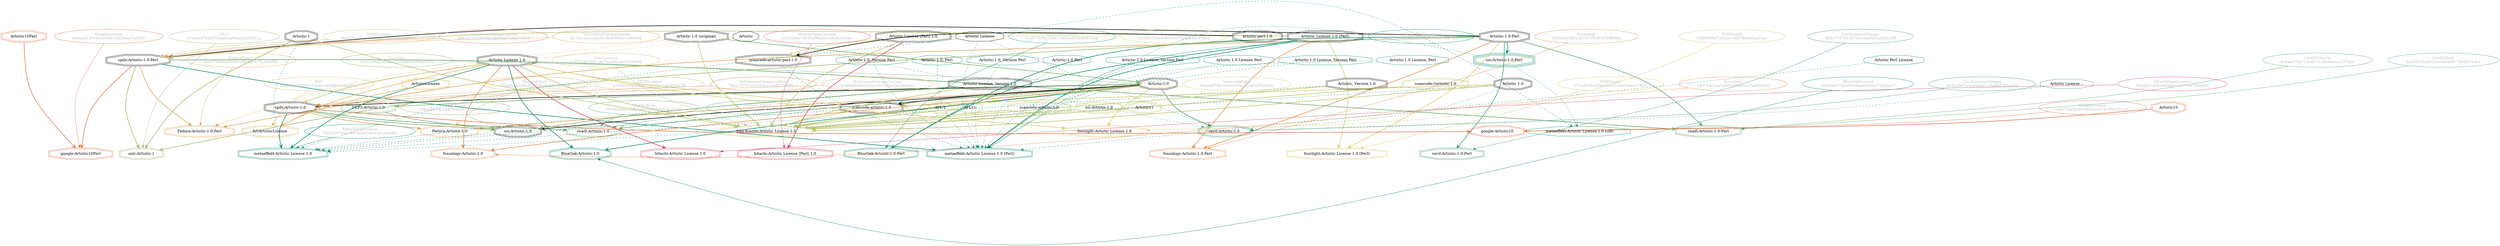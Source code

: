 strict digraph {
    node [shape=box];
    graph [splines=curved];
    317 [label="SPDXLicense\n8da691ea0e67dda5847b45633efb6444"
        ,fontcolor=gray
        ,color="#b8bf62"
        ,fillcolor="beige;1"
        ,shape=ellipse];
    318 [label="spdx:Artistic-1.0-Perl"
        ,shape=doubleoctagon];
    319 [label="Artistic-1.0-Perl"
        ,shape=doubleoctagon];
    320 [label="Artistic License 1.0 (Perl)"
        ,shape=doubleoctagon];
    333 [label="SPDXLicense\n616b853f6db89873d12bc1ab0f3627f9"
        ,fontcolor=gray
        ,color="#b8bf62"
        ,fillcolor="beige;1"
        ,shape=ellipse];
    334 [label="spdx:Artistic-1.0"
        ,shape=doubleoctagon];
    335 [label="Artistic-1.0"
        ,shape=doubleoctagon];
    336 [label="Artistic License 1.0"
        ,shape=doubleoctagon];
    4907 [label="OSILicense\n526ea8653cafb8784b43131c44471c3c"
         ,fontcolor=gray
         ,color="#78ab63"
         ,fillcolor="beige;1"
         ,shape=ellipse];
    4908 [label="osi:Artistic-1.0"
         ,shape=doubleoctagon];
    4909 [label="Artistic License, Version 1.0"
         ,shape=doubleoctagon];
    4910 [label="DEP5:Artistic-1.0"
         ,color="#78ab63"
         ,shape=doubleoctagon];
    5470 [label="GoogleLicense\n54eaee23565d439962cdf2bee51af684"
         ,fontcolor=gray
         ,color="#e06f45"
         ,fillcolor="beige;1"
         ,shape=ellipse];
    5471 [label="google:Artistic10Perl"
         ,color="#e06f45"
         ,shape=doubleoctagon];
    5472 [label=Artistic10Perl
         ,color="#e06f45"
         ,shape=doubleoctagon];
    5473 [label="GoogleLicense\na087baefa4600f606cc3781f8833b147"
         ,fontcolor=gray
         ,color="#e06f45"
         ,fillcolor="beige;1"
         ,shape=ellipse];
    5474 [label="google:Artistic10"
         ,color="#e06f45"
         ,shape=doubleoctagon];
    5475 [label=Artistic10
         ,color="#e06f45"
         ,shape=doubleoctagon];
    5921 [label="FedoraEntry\nab937b86fad00461d91be0b1bca3e999"
         ,fontcolor=gray
         ,color="#e09d4b"
         ,fillcolor="beige;1"
         ,shape=ellipse];
    5922 [label="Fedora:Artistic-1.0-Perl"
         ,color="#e09d4b"
         ,shape=doubleoctagon];
    5923 [label="Artistic 1.0 (original)"
         ,shape=doubleoctagon];
    5924 [label=Artistic
         ,shape=octagon];
    5927 [label="FedoraEntry\n7f2b8b1ad34032ac7f5aeacafe3f8d1b"
         ,fontcolor=gray
         ,color="#e09d4b"
         ,fillcolor="beige;1"
         ,shape=ellipse];
    5928 [label="Fedora:Artistic-1.0"
         ,color="#e09d4b"
         ,shape=doubleoctagon];
    9052 [label="BlueOakCouncil\n0d1f56a07b6964b6de4693b5712a5c57"
         ,fontcolor=gray
         ,color="#00876c"
         ,fillcolor="beige;1"
         ,shape=ellipse];
    9053 [label="BlueOak:Artistic-1.0"
         ,color="#00876c"
         ,shape=doubleoctagon];
    9058 [label="BlueOakCouncil\n0c867fcf5a1eb611d58c48cdc90819ee"
         ,fontcolor=gray
         ,color="#00876c"
         ,fillcolor="beige;1"
         ,shape=ellipse];
    9059 [label="BlueOak:Artistic-1.0-Perl"
         ,color="#00876c"
         ,shape=doubleoctagon];
    9467 [label="OSADLRule\n3a02643befb552ee6500977808275e64"
         ,fontcolor=gray
         ,color="#58a066"
         ,fillcolor="beige;1"
         ,shape=ellipse];
    9468 [label="osadl:Artistic-1.0-Perl"
         ,color="#58a066"
         ,shape=doubleoctagon];
    9470 [label="OSADLRule\n9104b36b13afb7e9d168b84b55fc7c1d"
         ,fontcolor=gray
         ,color="#58a066"
         ,fillcolor="beige;1"
         ,shape=ellipse];
    9471 [label="osadl:Artistic-1.0"
         ,color="#58a066"
         ,shape=doubleoctagon];
    9796 [label="OSADLMatrix\n3eeb5d6c6a48f8ac36e2ab299ff318a9"
         ,fontcolor=gray
         ,color="#58a066"
         ,fillcolor="beige;1"
         ,shape=ellipse];
    9798 [label="OSADLMatrix\n0c6aa670a712b867128684ecca257ebc"
         ,fontcolor=gray
         ,color="#58a066"
         ,fillcolor="beige;1"
         ,shape=ellipse];
    10047 [label="FSF\nfe4318f6458187de8e14dc9b9e5da662"
          ,fontcolor=gray
          ,color="#deb256"
          ,fillcolor="beige;1"
          ,shape=ellipse];
    10048 [label="fsf:ArtisticLicense"
          ,color="#deb256"
          ,shape=doubleoctagon];
    10049 [label=ArtisticLicense
          ,color="#deb256"
          ,shape=doubleoctagon];
    11976 [label="ScancodeData\n62ecd670fcc43c0e52acb2440d762056"
          ,fontcolor=gray
          ,color="#dac767"
          ,fillcolor="beige;1"
          ,shape=ellipse];
    11977 [label="scancode:artistic-1.0"
          ,shape=doubleoctagon];
    11978 [label="Artistic 1.0"
          ,shape=doubleoctagon];
    12010 [label="ScancodeData\n15afb519b66f9e056f7bfa64ee0438dd"
          ,fontcolor=gray
          ,color="#dac767"
          ,fillcolor="beige;1"
          ,shape=ellipse];
    12011 [label="scancode:artistic-perl-1.0"
          ,shape=doubleoctagon];
    12012 [label="artistic-perl-1.0"
          ,shape=doubleoctagon];
    12013 [label="Artistic License (Perl) 1.0"
          ,shape=doubleoctagon];
    25868 [label="OSLC\nf7aede4762427bba9ea09ea4d823912a"
          ,fontcolor=gray
          ,color="#98b561"
          ,fillcolor="beige;1"
          ,shape=ellipse];
    25869 [label="oslc:Artistic-1"
          ,color="#98b561"
          ,shape=doubleoctagon];
    25870 [label="Artistic-1"
          ,shape=doubleoctagon];
    26013 [label="Fossology\nbe6729a1aa7e98e05fda4a17aef55b04"
          ,fontcolor=gray
          ,color="#e18745"
          ,fillcolor="beige;1"
          ,shape=ellipse];
    26014 [label="fossology:Artistic-1.0"
          ,color="#e18745"
          ,shape=doubleoctagon];
    27411 [label="Fossology\n0630d3adff81d470719cf61f7bff60bd"
          ,fontcolor=gray
          ,color="#e18745"
          ,fillcolor="beige;1"
          ,shape=ellipse];
    27412 [label="fossology:Artistic-1.0-Perl"
          ,color="#e18745"
          ,shape=doubleoctagon];
    28505 [label="OrtLicenseCategorization\n78e2c7f757c2363d11cadff4786f8010"
          ,fontcolor=gray
          ,color="#e06f45"
          ,fillcolor="beige;1"
          ,shape=ellipse];
    28506 [label="OrtLicenseCategorization\na48c242c2ef5c9e1d8e5bb73d3e7c529"
          ,fontcolor=gray
          ,color="#e06f45"
          ,fillcolor="beige;1"
          ,shape=ellipse];
    35361 [label="OrtLicenseCategorization\n3c8606608bcb5a52f01639a3d4d6e653"
          ,fontcolor=gray
          ,color="#e09d4b"
          ,fillcolor="beige;1"
          ,shape=ellipse];
    35363 [label="OrtLicenseCategorization\n6c75fe3daccdcd81f8d65f6de1986845"
          ,fontcolor=gray
          ,color="#e09d4b"
          ,fillcolor="beige;1"
          ,shape=ellipse];
    36394 [label="CavilLicenseChange\ndb5a19ef1c4e93a89115affe6263a930"
          ,fontcolor=gray
          ,color="#379469"
          ,fillcolor="beige;1"
          ,shape=ellipse];
    36395 [label="cavil:Artistic-1.0"
          ,color="#379469"
          ,shape=doubleoctagon];
    36396 [label="Artistic License"
          ,shape=octagon];
    36397 [label="Artistic License .."
          ,color="#379469"
          ,shape=octagon];
    36408 [label="CavilLicenseChange\n985e755701d070bc3a08bfcaf422c3ff"
          ,fontcolor=gray
          ,color="#379469"
          ,fillcolor="beige;1"
          ,shape=ellipse];
    36409 [label="cavil:Artistic-1.0-Perl"
          ,color="#379469"
          ,shape=doubleoctagon];
    38389 [label="MetaeffektLicense\n783542f7de2c997408658b43e1ee3e63"
          ,fontcolor=gray
          ,color="#00876c"
          ,fillcolor="beige;1"
          ,shape=ellipse];
    38390 [label="metaeffekt:Artistic License 1.0"
          ,color="#00876c"
          ,shape=doubleoctagon];
    38391 [label="Artistic, Version 1.0"
          ,shape=doubleoctagon];
    38398 [label="metaeffekt:Artistic License 1.0 (cl8)"
          ,color="#00876c"
          ,shape=octagon];
    38408 [label="osi:Artistic-1.0-Perl"
          ,color="#00876c"
          ,shape=tripleoctagon];
    38409 [label="MetaeffektLicense\nb80f7dd6c3ffd8fa53c96302567e479b"
          ,fontcolor=gray
          ,color="#00876c"
          ,fillcolor="beige;1"
          ,shape=ellipse];
    38410 [label="metaeffekt:Artistic License 1.0 (Perl)"
          ,color="#00876c"
          ,shape=doubleoctagon];
    38411 [label="Artistic Perl License"
          ,color="#00876c"
          ,shape=octagon];
    38412 [label="Artistic 1.0, Version Perl"
          ,color="#00876c"
          ,shape=octagon];
    38413 [label="Artistic 1.0, Perl"
          ,color="#00876c"
          ,shape=octagon];
    38414 [label="Artistic-1.0, Version Perl"
          ,color="#00876c"
          ,shape=octagon];
    38415 [label="Artistic-1.0 Perl"
          ,color="#00876c"
          ,shape=octagon];
    38416 [label="Artistic 1.0 License, Version Perl"
          ,color="#00876c"
          ,shape=octagon];
    38417 [label="Artistic 1.0 License Perl"
          ,color="#00876c"
          ,shape=octagon];
    38418 [label="Artistic-1.0 License, Version Perl"
          ,color="#00876c"
          ,shape=octagon];
    38419 [label="Artistic-1.0 License, Perl"
          ,color="#00876c"
          ,shape=octagon];
    50303 [label="FossLicense\n71f711527601cfe7bea805a031fa854b"
          ,fontcolor=gray
          ,color="#b8bf62"
          ,fillcolor="beige;1"
          ,shape=ellipse];
    50304 [label="foss-license:Artistic License 1.0"
          ,color="#b8bf62"
          ,shape=doubleoctagon];
    50305 [label="scancode://artistic-1.0"
          ,color="#b8bf62"
          ,shape=doubleoctagon];
    50306 [label="scancode:artistic-1.0"
          ,color="#b8bf62"
          ,shape=doubleoctagon];
    50307 [label="osi:Artistic-1.0"
          ,color="#b8bf62"
          ,shape=doubleoctagon];
    50308 [label=Artisticv1
          ,color="#b8bf62"
          ,shape=doubleoctagon];
    50309 [label="AFL-1"
          ,color="#b8bf62"
          ,shape=doubleoctagon];
    50310 [label=AFLv1
          ,color="#b8bf62"
          ,shape=doubleoctagon];
    50936 [label="FOSSLight\n0dfd9ff9bf726d1e19b6780ee3ae19ac"
          ,fontcolor=gray
          ,color="#dac767"
          ,fillcolor="beige;1"
          ,shape=ellipse];
    50937 [label="fosslight:Artistic License 1.0 (Perl)"
          ,color="#dac767"
          ,shape=doubleoctagon];
    50938 [label="FOSSLight\n67ca419b42f8e680f2c19a5e6e3e7fa5"
          ,fontcolor=gray
          ,color="#dac767"
          ,fillcolor="beige;1"
          ,shape=ellipse];
    50939 [label="fosslight:Artistic License 1.0"
          ,color="#dac767"
          ,shape=doubleoctagon];
    51954 [label="HitachiOpenLicense\n92cd8e1ac6a6f09a923ac736e76da300"
          ,fontcolor=gray
          ,color="#d43d51"
          ,fillcolor="beige;1"
          ,shape=ellipse];
    51955 [label="hitachi:Artistic License 1.0"
          ,color="#d43d51"
          ,shape=doubleoctagon];
    52283 [label="HitachiOpenLicense\ne2525d8a7455fa5ffbe93166293e5cec"
          ,fontcolor=gray
          ,color="#d43d51"
          ,fillcolor="beige;1"
          ,shape=ellipse];
    52284 [label="hitachi:Artistic License (Perl) 1.0"
          ,color="#d43d51"
          ,shape=doubleoctagon];
    56016 [label="Curation\nc3932d3a216e4a4350da6e656f8a9045"
          ,fontcolor=gray
          ,color="#78ab63"
          ,fillcolor="beige;1"
          ,shape=ellipse];
    317 -> 318 [weight=0.5
               ,color="#b8bf62"];
    318 -> 5471 [style=bold
                ,arrowhead=vee
                ,weight=0.7
                ,color="#e06f45"];
    318 -> 5922 [style=bold
                ,arrowhead=vee
                ,weight=0.7
                ,color="#e09d4b"];
    318 -> 9468 [style=bold
                ,arrowhead=vee
                ,weight=0.7
                ,color="#58a066"];
    318 -> 25869 [style=bold
                 ,arrowhead=vee
                 ,weight=0.7
                 ,color="#98b561"];
    318 -> 38410 [style=bold
                 ,arrowhead=vee
                 ,weight=0.7
                 ,color="#00876c"];
    319 -> 318 [style=bold
               ,arrowhead=vee
               ,weight=0.7];
    319 -> 5922 [style=bold
                ,arrowhead=vee
                ,weight=0.7
                ,color="#e09d4b"];
    319 -> 9059 [style=bold
                ,arrowhead=vee
                ,weight=0.7
                ,color="#00876c"];
    319 -> 9468 [style=bold
                ,arrowhead=vee
                ,weight=0.7
                ,color="#58a066"];
    319 -> 27412 [style=bold
                 ,arrowhead=vee
                 ,weight=0.7
                 ,color="#e18745"];
    319 -> 36409 [style=bold
                 ,arrowhead=vee
                 ,weight=0.7
                 ,color="#379469"];
    319 -> 36409 [style=bold
                 ,arrowhead=vee
                 ,weight=0.7
                 ,color="#379469"];
    319 -> 38408 [style=bold
                 ,arrowhead=vee
                 ,weight=0.7
                 ,color="#00876c"];
    319 -> 50937 [style=bold
                 ,arrowhead=vee
                 ,weight=0.7
                 ,color="#dac767"];
    320 -> 318 [style=bold
               ,arrowhead=vee
               ,weight=0.7
               ,color="#b8bf62"];
    320 -> 9059 [style=bold
                ,arrowhead=vee
                ,weight=0.7
                ,color="#00876c"];
    320 -> 25869 [style=bold
                 ,arrowhead=vee
                 ,weight=0.7
                 ,color="#98b561"];
    320 -> 27412 [style=bold
                 ,arrowhead=vee
                 ,weight=0.7
                 ,color="#e18745"];
    320 -> 38410 [style=bold
                 ,arrowhead=vee
                 ,weight=0.7
                 ,color="#00876c"];
    320 -> 38410 [style=bold
                 ,arrowhead=vee
                 ,weight=0.7
                 ,color="#00876c"];
    320 -> 50937 [style=bold
                 ,arrowhead=vee
                 ,weight=0.7
                 ,color="#dac767"];
    333 -> 334 [weight=0.5
               ,color="#b8bf62"];
    334 -> 4908 [style=bold
                ,arrowhead=vee
                ,weight=0.7
                ,color="#78ab63"];
    334 -> 5474 [style=bold
                ,arrowhead=vee
                ,weight=0.7
                ,color="#e06f45"];
    334 -> 5928 [style=bold
                ,arrowhead=vee
                ,weight=0.7
                ,color="#e09d4b"];
    334 -> 9471 [style=bold
                ,arrowhead=vee
                ,weight=0.7
                ,color="#58a066"];
    334 -> 10048 [style=dashed
                 ,arrowhead=vee
                 ,weight=0.5
                 ,color="#deb256"];
    334 -> 38390 [style=bold
                 ,arrowhead=vee
                 ,weight=0.7
                 ,color="#00876c"];
    335 -> 334 [style=bold
               ,arrowhead=vee
               ,weight=0.7];
    335 -> 4908 [style=bold
                ,arrowhead=vee
                ,weight=0.7];
    335 -> 4910 [style=bold
                ,arrowhead=vee
                ,weight=0.7
                ,color="#78ab63"];
    335 -> 5928 [style=bold
                ,arrowhead=vee
                ,weight=0.7
                ,color="#e09d4b"];
    335 -> 9053 [style=bold
                ,arrowhead=vee
                ,weight=0.7
                ,color="#00876c"];
    335 -> 9471 [style=bold
                ,arrowhead=vee
                ,weight=0.7
                ,color="#58a066"];
    335 -> 11977 [style=bold
                 ,arrowhead=vee
                 ,weight=0.7];
    335 -> 26014 [style=bold
                 ,arrowhead=vee
                 ,weight=0.7
                 ,color="#e18745"];
    335 -> 36395 [style=bold
                 ,arrowhead=vee
                 ,weight=0.7
                 ,color="#379469"];
    335 -> 36395 [style=bold
                 ,arrowhead=vee
                 ,weight=0.7
                 ,color="#379469"];
    335 -> 50304 [style=bold
                 ,arrowhead=vee
                 ,weight=0.7
                 ,color="#b8bf62"];
    335 -> 50939 [style=bold
                 ,arrowhead=vee
                 ,weight=0.7
                 ,color="#dac767"];
    336 -> 334 [style=bold
               ,arrowhead=vee
               ,weight=0.7
               ,color="#b8bf62"];
    336 -> 9053 [style=bold
                ,arrowhead=vee
                ,weight=0.7
                ,color="#00876c"];
    336 -> 10048 [style=bold
                 ,arrowhead=vee
                 ,weight=0.7
                 ,color="#deb256"];
    336 -> 11977 [style=bold
                 ,arrowhead=vee
                 ,weight=0.7
                 ,color="#dac767"];
    336 -> 26014 [style=bold
                 ,arrowhead=vee
                 ,weight=0.7
                 ,color="#e18745"];
    336 -> 38390 [style=bold
                 ,arrowhead=vee
                 ,weight=0.7
                 ,color="#00876c"];
    336 -> 38390 [style=bold
                 ,arrowhead=vee
                 ,weight=0.7
                 ,color="#00876c"];
    336 -> 50304 [style=bold
                 ,arrowhead=vee
                 ,weight=0.7
                 ,color="#b8bf62"];
    336 -> 50939 [style=bold
                 ,arrowhead=vee
                 ,weight=0.7
                 ,color="#dac767"];
    336 -> 51955 [style=bold
                 ,arrowhead=vee
                 ,weight=0.7
                 ,color="#d43d51"];
    4907 -> 4908 [weight=0.5
                 ,color="#78ab63"];
    4908 -> 38390 [style=dashed
                  ,arrowhead=vee
                  ,weight=0.5
                  ,color="#00876c"];
    4909 -> 4908 [style=bold
                 ,arrowhead=vee
                 ,weight=0.7
                 ,color="#78ab63"];
    4909 -> 38390 [style=dashed
                  ,arrowhead=vee
                  ,weight=0.5
                  ,color="#00876c"];
    4909 -> 50304 [style=bold
                  ,arrowhead=vee
                  ,weight=0.7
                  ,color="#b8bf62"];
    4910 -> 4908 [style=bold
                 ,arrowhead=vee
                 ,weight=0.7
                 ,color="#78ab63"];
    5470 -> 5471 [weight=0.5
                 ,color="#e06f45"];
    5472 -> 5471 [style=bold
                 ,arrowhead=vee
                 ,weight=0.7
                 ,color="#e06f45"];
    5473 -> 5474 [weight=0.5
                 ,color="#e06f45"];
    5475 -> 5474 [style=bold
                 ,arrowhead=vee
                 ,weight=0.7
                 ,color="#e06f45"];
    5921 -> 5922 [weight=0.5
                 ,color="#e09d4b"];
    5923 -> 335 [style=bold
                ,arrowhead=vee
                ,weight=0.7
                ,color="#78ab63"];
    5923 -> 5922 [style=dashed
                 ,arrowhead=vee
                 ,weight=0.5
                 ,color="#e09d4b"];
    5923 -> 50304 [style=bold
                  ,arrowhead=vee
                  ,weight=0.7
                  ,color="#b8bf62"];
    5924 -> 5922 [style=dashed
                 ,arrowhead=vee
                 ,weight=0.5
                 ,color="#e09d4b"];
    5924 -> 36395 [style=dashed
                  ,arrowhead=vee
                  ,weight=0.5
                  ,color="#379469"];
    5927 -> 5928 [weight=0.5
                 ,color="#e09d4b"];
    9052 -> 9053 [weight=0.5
                 ,color="#00876c"];
    9058 -> 9059 [weight=0.5
                 ,color="#00876c"];
    9467 -> 9468 [weight=0.5
                 ,color="#58a066"];
    9470 -> 9471 [weight=0.5
                 ,color="#58a066"];
    9796 -> 9471 [weight=0.5
                 ,color="#58a066"];
    9798 -> 9468 [weight=0.5
                 ,color="#58a066"];
    10047 -> 10048 [weight=0.5
                   ,color="#deb256"];
    10049 -> 10048 [style=bold
                   ,arrowhead=vee
                   ,weight=0.7
                   ,color="#deb256"];
    11976 -> 11977 [weight=0.5
                   ,color="#dac767"];
    11977 -> 38390 [style=dashed
                   ,arrowhead=vee
                   ,weight=0.5
                   ,color="#00876c"];
    11977 -> 50304 [style=bold
                   ,arrowhead=vee
                   ,weight=0.7
                   ,color="#b8bf62"];
    11978 -> 11977 [style=bold
                   ,arrowhead=vee
                   ,weight=0.7
                   ,color="#dac767"];
    11978 -> 36395 [style=dashed
                   ,arrowhead=vee
                   ,weight=0.5
                   ,color="#379469"];
    11978 -> 38390 [style=dashed
                   ,arrowhead=vee
                   ,weight=0.5
                   ,color="#00876c"];
    11978 -> 50304 [style=bold
                   ,arrowhead=vee
                   ,weight=0.7
                   ,color="#b8bf62"];
    12010 -> 12011 [weight=0.5
                   ,color="#dac767"];
    12011 -> 38410 [style=dashed
                   ,arrowhead=vee
                   ,weight=0.5
                   ,color="#00876c"];
    12012 -> 12011 [style=bold
                   ,arrowhead=vee
                   ,weight=0.7];
    12013 -> 12011 [style=bold
                   ,arrowhead=vee
                   ,weight=0.7
                   ,color="#dac767"];
    12013 -> 50304 [style=bold
                   ,arrowhead=vee
                   ,weight=0.7
                   ,color="#b8bf62"];
    12013 -> 52284 [style=bold
                   ,arrowhead=vee
                   ,weight=0.7
                   ,color="#d43d51"];
    25868 -> 25869 [weight=0.5
                   ,color="#98b561"];
    25870 -> 25869 [style=bold
                   ,arrowhead=vee
                   ,weight=0.7
                   ,color="#98b561"];
    25870 -> 38390 [style=dashed
                   ,arrowhead=vee
                   ,weight=0.5
                   ,color="#00876c"];
    25870 -> 50304 [style=bold
                   ,arrowhead=vee
                   ,weight=0.7
                   ,color="#b8bf62"];
    26013 -> 26014 [weight=0.5
                   ,color="#e18745"];
    27411 -> 27412 [weight=0.5
                   ,color="#e18745"];
    28505 -> 334 [weight=0.5
                 ,color="#e06f45"];
    28506 -> 318 [weight=0.5
                 ,color="#e06f45"];
    35361 -> 334 [weight=0.5
                 ,color="#e09d4b"];
    35363 -> 318 [weight=0.5
                 ,color="#e09d4b"];
    36394 -> 36395 [weight=0.5
                   ,color="#379469"];
    36396 -> 36395 [style=dashed
                   ,arrowhead=vee
                   ,weight=0.5
                   ,color="#379469"];
    36396 -> 38390 [style=dashed
                   ,arrowhead=vee
                   ,weight=0.5
                   ,color="#00876c"];
    36396 -> 38398 [style=dashed
                   ,arrowhead=vee
                   ,weight=0.5
                   ,color="#00876c"];
    36396 -> 38410 [style=dashed
                   ,arrowhead=vee
                   ,weight=0.5
                   ,color="#00876c"];
    36397 -> 36395 [style=dashed
                   ,arrowhead=vee
                   ,weight=0.5
                   ,color="#379469"];
    36408 -> 36409 [weight=0.5
                   ,color="#379469"];
    38389 -> 38390 [weight=0.5
                   ,color="#00876c"];
    38391 -> 38390 [style=dashed
                   ,arrowhead=vee
                   ,weight=0.5
                   ,color="#00876c"];
    38391 -> 50304 [style=bold
                   ,arrowhead=vee
                   ,weight=0.7
                   ,color="#b8bf62"];
    38408 -> 38398 [style=dashed
                   ,arrowhead=vee
                   ,weight=0.5
                   ,color="#00876c"];
    38408 -> 38410 [style=dashed
                   ,arrowhead=vee
                   ,weight=0.5
                   ,color="#00876c"];
    38409 -> 38410 [weight=0.5
                   ,color="#00876c"];
    38411 -> 38410 [style=dashed
                   ,arrowhead=vee
                   ,weight=0.5
                   ,color="#00876c"];
    38412 -> 38410 [style=dashed
                   ,arrowhead=vee
                   ,weight=0.5
                   ,color="#00876c"];
    38413 -> 38410 [style=dashed
                   ,arrowhead=vee
                   ,weight=0.5
                   ,color="#00876c"];
    38414 -> 38410 [style=dashed
                   ,arrowhead=vee
                   ,weight=0.5
                   ,color="#00876c"];
    38415 -> 38410 [style=dashed
                   ,arrowhead=vee
                   ,weight=0.5
                   ,color="#00876c"];
    38416 -> 38410 [style=dashed
                   ,arrowhead=vee
                   ,weight=0.5
                   ,color="#00876c"];
    38417 -> 38410 [style=dashed
                   ,arrowhead=vee
                   ,weight=0.5
                   ,color="#00876c"];
    38418 -> 38410 [style=dashed
                   ,arrowhead=vee
                   ,weight=0.5
                   ,color="#00876c"];
    38419 -> 38410 [style=dashed
                   ,arrowhead=vee
                   ,weight=0.5
                   ,color="#00876c"];
    50303 -> 50304 [weight=0.5
                   ,color="#b8bf62"];
    50305 -> 50304 [style=bold
                   ,arrowhead=vee
                   ,weight=0.7
                   ,color="#b8bf62"];
    50306 -> 50304 [style=bold
                   ,arrowhead=vee
                   ,weight=0.7
                   ,color="#b8bf62"];
    50307 -> 50304 [style=bold
                   ,arrowhead=vee
                   ,weight=0.7
                   ,color="#b8bf62"];
    50308 -> 50304 [style=bold
                   ,arrowhead=vee
                   ,weight=0.7
                   ,color="#b8bf62"];
    50309 -> 50304 [style=bold
                   ,arrowhead=vee
                   ,weight=0.7
                   ,color="#b8bf62"];
    50310 -> 50304 [style=bold
                   ,arrowhead=vee
                   ,weight=0.7
                   ,color="#b8bf62"];
    50936 -> 50937 [weight=0.5
                   ,color="#dac767"];
    50938 -> 50939 [weight=0.5
                   ,color="#dac767"];
    51954 -> 51955 [weight=0.5
                   ,color="#d43d51"];
    52283 -> 52284 [weight=0.5
                   ,color="#d43d51"];
    56016 -> 335 [weight=0.5
                 ,color="#78ab63"];
}
